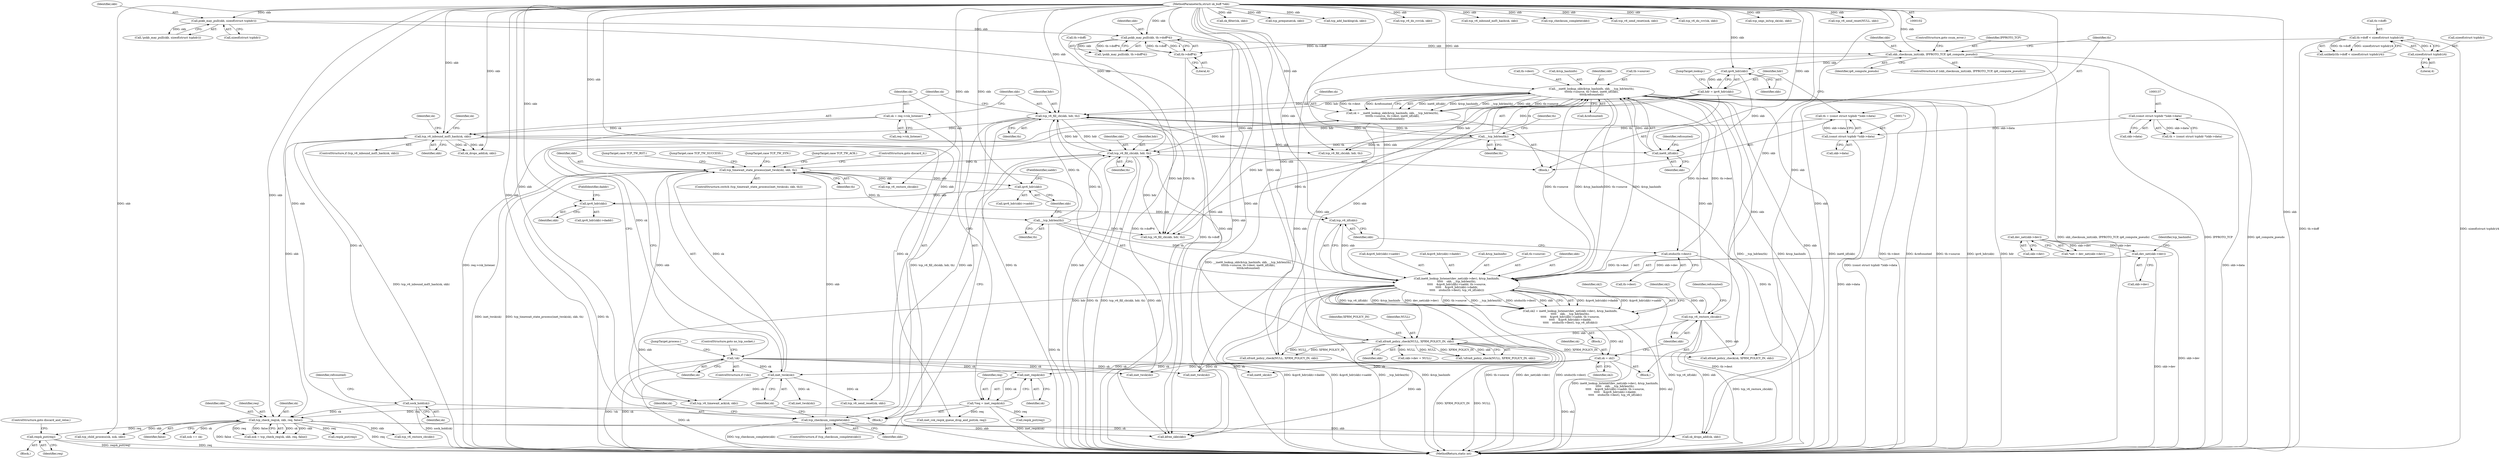 digraph "0_linux_ac6e780070e30e4c35bd395acfe9191e6268bdd3_1@pointer" {
"1000271" [label="(Call,reqsk_put(req))"];
"1000262" [label="(Call,tcp_check_req(sk, skb, req, false))"];
"1000255" [label="(Call,sock_hold(sk))"];
"1000233" [label="(Call,tcp_v6_inbound_md5_hash(sk, skb))"];
"1000223" [label="(Call,sk = req->rsk_listener)"];
"1000228" [label="(Call,tcp_v6_fill_cb(skb, hdr, th))"];
"1000182" [label="(Call,__inet6_lookup_skb(&tcp_hashinfo, skb, __tcp_hdrlen(th),\n\t\t\t\tth->source, th->dest, inet6_iif(skb),\n\t\t\t\t&refcounted))"];
"1000478" [label="(Call,inet6_lookup_listener(dev_net(skb->dev), &tcp_hashinfo,\n\t\t\t\t\t    skb, __tcp_hdrlen(th),\n\t\t\t\t\t    &ipv6_hdr(skb)->saddr, th->source,\n\t\t\t\t\t    &ipv6_hdr(skb)->daddr,\n\t\t\t\t\t    ntohs(th->dest), tcp_v6_iif(skb)))"];
"1000479" [label="(Call,dev_net(skb->dev))"];
"1000113" [label="(Call,dev_net(skb->dev))"];
"1000505" [label="(Call,tcp_v6_iif(skb))"];
"1000498" [label="(Call,ipv6_hdr(skb))"];
"1000490" [label="(Call,ipv6_hdr(skb))"];
"1000467" [label="(Call,tcp_timewait_state_process(inet_twsk(sk), skb, th))"];
"1000468" [label="(Call,inet_twsk(sk))"];
"1000199" [label="(Call,!sk)"];
"1000180" [label="(Call,sk = __inet6_lookup_skb(&tcp_hashinfo, skb, __tcp_hdrlen(th),\n\t\t\t\tth->source, th->dest, inet6_iif(skb),\n\t\t\t\t&refcounted))"];
"1000517" [label="(Call,sk = sk2)"];
"1000476" [label="(Call,sk2 = inet6_lookup_listener(dev_net(skb->dev), &tcp_hashinfo,\n\t\t\t\t\t    skb, __tcp_hdrlen(th),\n\t\t\t\t\t    &ipv6_hdr(skb)->saddr, th->source,\n\t\t\t\t\t    &ipv6_hdr(skb)->daddr,\n\t\t\t\t\t    ntohs(th->dest), tcp_v6_iif(skb)))"];
"1000459" [label="(Call,tcp_checksum_complete(skb))"];
"1000454" [label="(Call,tcp_v6_fill_cb(skb, hdr, th))"];
"1000445" [label="(Call,xfrm6_policy_check(NULL, XFRM_POLICY_IN, skb))"];
"1000520" [label="(Call,tcp_v6_restore_cb(skb))"];
"1000103" [label="(MethodParameterIn,struct sk_buff *skb)"];
"1000175" [label="(Call,hdr = ipv6_hdr(skb))"];
"1000177" [label="(Call,ipv6_hdr(skb))"];
"1000163" [label="(Call,skb_checksum_init(skb, IPPROTO_TCP, ip6_compute_pseudo))"];
"1000154" [label="(Call,pskb_may_pull(skb, th->doff*4))"];
"1000129" [label="(Call,pskb_may_pull(skb, sizeof(struct tcphdr)))"];
"1000156" [label="(Call,th->doff*4)"];
"1000143" [label="(Call,th->doff < sizeof(struct tcphdr)/4)"];
"1000147" [label="(Call,sizeof(struct tcphdr)/4)"];
"1000186" [label="(Call,__tcp_hdrlen(th))"];
"1000168" [label="(Call,th = (const struct tcphdr *)skb->data)"];
"1000170" [label="(Call,(const struct tcphdr *)skb->data)"];
"1000136" [label="(Call,(const struct tcphdr *)skb->data)"];
"1000486" [label="(Call,__tcp_hdrlen(th))"];
"1000501" [label="(Call,ntohs(th->dest))"];
"1000194" [label="(Call,inet6_iif(skb))"];
"1000218" [label="(Call,*req = inet_reqsk(sk))"];
"1000220" [label="(Call,inet_reqsk(sk))"];
"1000177" [label="(Call,ipv6_hdr(skb))"];
"1000231" [label="(Identifier,th)"];
"1000541" [label="(JumpTarget,case TCP_TW_SUCCESS:)"];
"1000498" [label="(Call,ipv6_hdr(skb))"];
"1000229" [label="(Identifier,skb)"];
"1000321" [label="(Call,tcp_v6_fill_cb(skb, hdr, th))"];
"1000114" [label="(Call,skb->dev)"];
"1000200" [label="(Identifier,sk)"];
"1000170" [label="(Call,(const struct tcphdr *)skb->data)"];
"1000500" [label="(FieldIdentifier,daddr)"];
"1000256" [label="(Identifier,sk)"];
"1000266" [label="(Identifier,false)"];
"1000147" [label="(Call,sizeof(struct tcphdr)/4)"];
"1000262" [label="(Call,tcp_check_req(sk, skb, req, false))"];
"1000484" [label="(Identifier,tcp_hashinfo)"];
"1000225" [label="(Call,req->rsk_listener)"];
"1000489" [label="(Call,ipv6_hdr(skb)->saddr)"];
"1000491" [label="(Identifier,skb)"];
"1000543" [label="(MethodReturn,static int)"];
"1000486" [label="(Call,__tcp_hdrlen(th))"];
"1000521" [label="(Identifier,skb)"];
"1000331" [label="(Call,sk_filter(sk, skb))"];
"1000487" [label="(Identifier,th)"];
"1000499" [label="(Identifier,skb)"];
"1000463" [label="(Call,inet_twsk(sk))"];
"1000178" [label="(Identifier,skb)"];
"1000199" [label="(Call,!sk)"];
"1000518" [label="(Identifier,sk)"];
"1000129" [label="(Call,pskb_may_pull(skb, sizeof(struct tcphdr)))"];
"1000188" [label="(Call,th->source)"];
"1000455" [label="(Identifier,skb)"];
"1000157" [label="(Call,th->doff)"];
"1000228" [label="(Call,tcp_v6_fill_cb(skb, hdr, th))"];
"1000134" [label="(Call,th = (const struct tcphdr *)skb->data)"];
"1000234" [label="(Identifier,sk)"];
"1000478" [label="(Call,inet6_lookup_listener(dev_net(skb->dev), &tcp_hashinfo,\n\t\t\t\t\t    skb, __tcp_hdrlen(th),\n\t\t\t\t\t    &ipv6_hdr(skb)->saddr, th->source,\n\t\t\t\t\t    &ipv6_hdr(skb)->daddr,\n\t\t\t\t\t    ntohs(th->dest), tcp_v6_iif(skb)))"];
"1000371" [label="(Call,tcp_prequeue(sk, skb))"];
"1000271" [label="(Call,reqsk_put(req))"];
"1000316" [label="(Call,xfrm6_policy_check(sk, XFRM_POLICY_IN, skb))"];
"1000381" [label="(Call,tcp_add_backlog(sk, skb))"];
"1000219" [label="(Identifier,req)"];
"1000275" [label="(Call,nsk == sk)"];
"1000445" [label="(Call,xfrm6_policy_check(NULL, XFRM_POLICY_IN, skb))"];
"1000176" [label="(Identifier,hdr)"];
"1000230" [label="(Identifier,hdr)"];
"1000505" [label="(Call,tcp_v6_iif(skb))"];
"1000195" [label="(Identifier,skb)"];
"1000179" [label="(JumpTarget,lookup:)"];
"1000474" [label="(Block,)"];
"1000180" [label="(Call,sk = __inet6_lookup_skb(&tcp_hashinfo, skb, __tcp_hdrlen(th),\n\t\t\t\tth->source, th->dest, inet6_iif(skb),\n\t\t\t\t&refcounted))"];
"1000144" [label="(Call,th->doff)"];
"1000446" [label="(Identifier,NULL)"];
"1000501" [label="(Call,ntohs(th->dest))"];
"1000508" [label="(Identifier,sk2)"];
"1000128" [label="(Call,!pskb_may_pull(skb, sizeof(struct tcphdr)))"];
"1000451" [label="(Call,inet_twsk(sk))"];
"1000407" [label="(Call,tcp_v6_fill_cb(skb, hdr, th))"];
"1000434" [label="(Call,sk_drops_add(sk, skb))"];
"1000479" [label="(Call,dev_net(skb->dev))"];
"1000519" [label="(Identifier,sk2)"];
"1000509" [label="(Block,)"];
"1000466" [label="(ControlStructure,switch (tcp_timewait_state_process(inet_twsk(sk), skb, th)))"];
"1000470" [label="(Identifier,skb)"];
"1000335" [label="(Call,skb->dev = NULL)"];
"1000131" [label="(Call,sizeof(struct tcphdr))"];
"1000476" [label="(Call,sk2 = inet6_lookup_listener(dev_net(skb->dev), &tcp_hashinfo,\n\t\t\t\t\t    skb, __tcp_hdrlen(th),\n\t\t\t\t\t    &ipv6_hdr(skb)->saddr, th->source,\n\t\t\t\t\t    &ipv6_hdr(skb)->daddr,\n\t\t\t\t\t    ntohs(th->dest), tcp_v6_iif(skb)))"];
"1000429" [label="(Call,kfree_skb(skb))"];
"1000264" [label="(Identifier,skb)"];
"1000459" [label="(Call,tcp_checksum_complete(skb))"];
"1000138" [label="(Call,skb->data)"];
"1000469" [label="(Identifier,sk)"];
"1000473" [label="(JumpTarget,case TCP_TW_SYN:)"];
"1000162" [label="(ControlStructure,if (skb_checksum_init(skb, IPPROTO_TCP, ip6_compute_pseudo)))"];
"1000202" [label="(JumpTarget,process:)"];
"1000490" [label="(Call,ipv6_hdr(skb))"];
"1000143" [label="(Call,th->doff < sizeof(struct tcphdr)/4)"];
"1000216" [label="(Block,)"];
"1000130" [label="(Identifier,skb)"];
"1000285" [label="(Call,tcp_child_process(sk, nsk, skb))"];
"1000247" [label="(Identifier,sk)"];
"1000526" [label="(JumpTarget,case TCP_TW_ACK:)"];
"1000238" [label="(Identifier,sk)"];
"1000175" [label="(Call,hdr = ipv6_hdr(skb))"];
"1000376" [label="(Call,tcp_v6_do_rcv(sk, skb))"];
"1000460" [label="(Identifier,skb)"];
"1000172" [label="(Call,skb->data)"];
"1000532" [label="(Call,tcp_v6_restore_cb(skb))"];
"1000191" [label="(Call,th->dest)"];
"1000260" [label="(Call,nsk = tcp_check_req(sk, skb, req, false))"];
"1000273" [label="(ControlStructure,goto discard_and_relse;)"];
"1000232" [label="(ControlStructure,if (tcp_v6_inbound_md5_hash(sk, skb)))"];
"1000183" [label="(Call,&tcp_hashinfo)"];
"1000251" [label="(Call,inet_csk_reqsk_queue_drop_and_put(sk, req))"];
"1000148" [label="(Call,sizeof(struct tcphdr))"];
"1000270" [label="(Block,)"];
"1000233" [label="(Call,tcp_v6_inbound_md5_hash(sk, skb))"];
"1000493" [label="(Call,th->source)"];
"1000457" [label="(Identifier,th)"];
"1000480" [label="(Call,skb->dev)"];
"1000542" [label="(ControlStructure,goto discard_it;)"];
"1000458" [label="(ControlStructure,if (tcp_checksum_complete(skb)))"];
"1000456" [label="(Identifier,hdr)"];
"1000444" [label="(Call,!xfrm6_policy_check(NULL, XFRM_POLICY_IN, skb))"];
"1000520" [label="(Call,tcp_v6_restore_cb(skb))"];
"1000198" [label="(ControlStructure,if (!sk))"];
"1000154" [label="(Call,pskb_may_pull(skb, th->doff*4))"];
"1000103" [label="(MethodParameterIn,struct sk_buff *skb)"];
"1000186" [label="(Call,__tcp_hdrlen(th))"];
"1000306" [label="(Call,inet6_sk(sk))"];
"1000326" [label="(Call,tcp_v6_inbound_md5_hash(sk, skb))"];
"1000454" [label="(Call,tcp_v6_fill_cb(skb, hdr, th))"];
"1000523" [label="(Identifier,refcounted)"];
"1000492" [label="(FieldIdentifier,saddr)"];
"1000167" [label="(ControlStructure,goto csum_error;)"];
"1000153" [label="(Call,!pskb_may_pull(skb, th->doff*4))"];
"1000185" [label="(Identifier,skb)"];
"1000412" [label="(Call,tcp_checksum_complete(skb))"];
"1000265" [label="(Identifier,req)"];
"1000155" [label="(Identifier,skb)"];
"1000220" [label="(Call,inet_reqsk(sk))"];
"1000497" [label="(Call,ipv6_hdr(skb)->daddr)"];
"1000201" [label="(ControlStructure,goto no_tcp_socket;)"];
"1000189" [label="(Identifier,th)"];
"1000168" [label="(Call,th = (const struct tcphdr *)skb->data)"];
"1000182" [label="(Call,__inet6_lookup_skb(&tcp_hashinfo, skb, __tcp_hdrlen(th),\n\t\t\t\tth->source, th->dest, inet6_iif(skb),\n\t\t\t\t&refcounted))"];
"1000272" [label="(Identifier,req)"];
"1000258" [label="(Identifier,refcounted)"];
"1000290" [label="(Call,tcp_v6_send_reset(nsk, skb))"];
"1000349" [label="(Call,tcp_v6_do_rcv(sk, skb))"];
"1000165" [label="(Identifier,IPPROTO_TCP)"];
"1000531" [label="(JumpTarget,case TCP_TW_RST:)"];
"1000281" [label="(Call,tcp_v6_restore_cb(skb))"];
"1000197" [label="(Identifier,refcounted)"];
"1000164" [label="(Identifier,skb)"];
"1000357" [label="(Call,tcp_segs_in(tcp_sk(sk), skb))"];
"1000223" [label="(Call,sk = req->rsk_listener)"];
"1000237" [label="(Call,sk_drops_add(sk, skb))"];
"1000169" [label="(Identifier,th)"];
"1000113" [label="(Call,dev_net(skb->dev))"];
"1000235" [label="(Identifier,skb)"];
"1000513" [label="(Call,inet_twsk(sk))"];
"1000263" [label="(Identifier,sk)"];
"1000194" [label="(Call,inet6_iif(skb))"];
"1000218" [label="(Call,*req = inet_reqsk(sk))"];
"1000485" [label="(Identifier,skb)"];
"1000166" [label="(Identifier,ip6_compute_pseudo)"];
"1000111" [label="(Call,*net = dev_net(skb->dev))"];
"1000448" [label="(Identifier,skb)"];
"1000160" [label="(Literal,4)"];
"1000488" [label="(Call,&ipv6_hdr(skb)->saddr)"];
"1000187" [label="(Identifier,th)"];
"1000496" [label="(Call,&ipv6_hdr(skb)->daddr)"];
"1000464" [label="(Identifier,sk)"];
"1000527" [label="(Call,tcp_v6_timewait_ack(sk, skb))"];
"1000471" [label="(Identifier,th)"];
"1000502" [label="(Call,th->dest)"];
"1000517" [label="(Call,sk = sk2)"];
"1000279" [label="(Call,reqsk_put(req))"];
"1000224" [label="(Identifier,sk)"];
"1000221" [label="(Identifier,sk)"];
"1000468" [label="(Call,inet_twsk(sk))"];
"1000425" [label="(Call,tcp_v6_send_reset(NULL, skb))"];
"1000447" [label="(Identifier,XFRM_POLICY_IN)"];
"1000181" [label="(Identifier,sk)"];
"1000150" [label="(Literal,4)"];
"1000136" [label="(Call,(const struct tcphdr *)skb->data)"];
"1000506" [label="(Identifier,skb)"];
"1000477" [label="(Identifier,sk2)"];
"1000240" [label="(Call,reqsk_put(req))"];
"1000467" [label="(Call,tcp_timewait_state_process(inet_twsk(sk), skb, th))"];
"1000402" [label="(Call,xfrm6_policy_check(NULL, XFRM_POLICY_IN, skb))"];
"1000483" [label="(Call,&tcp_hashinfo)"];
"1000142" [label="(Call,unlikely(th->doff < sizeof(struct tcphdr)/4))"];
"1000104" [label="(Block,)"];
"1000156" [label="(Call,th->doff*4)"];
"1000196" [label="(Call,&refcounted)"];
"1000534" [label="(Call,tcp_v6_send_reset(sk, skb))"];
"1000255" [label="(Call,sock_hold(sk))"];
"1000163" [label="(Call,skb_checksum_init(skb, IPPROTO_TCP, ip6_compute_pseudo))"];
"1000271" -> "1000270"  [label="AST: "];
"1000271" -> "1000272"  [label="CFG: "];
"1000272" -> "1000271"  [label="AST: "];
"1000273" -> "1000271"  [label="CFG: "];
"1000271" -> "1000543"  [label="DDG: req"];
"1000271" -> "1000543"  [label="DDG: reqsk_put(req)"];
"1000262" -> "1000271"  [label="DDG: req"];
"1000262" -> "1000260"  [label="AST: "];
"1000262" -> "1000266"  [label="CFG: "];
"1000263" -> "1000262"  [label="AST: "];
"1000264" -> "1000262"  [label="AST: "];
"1000265" -> "1000262"  [label="AST: "];
"1000266" -> "1000262"  [label="AST: "];
"1000260" -> "1000262"  [label="CFG: "];
"1000262" -> "1000543"  [label="DDG: req"];
"1000262" -> "1000543"  [label="DDG: false"];
"1000262" -> "1000260"  [label="DDG: sk"];
"1000262" -> "1000260"  [label="DDG: skb"];
"1000262" -> "1000260"  [label="DDG: req"];
"1000262" -> "1000260"  [label="DDG: false"];
"1000255" -> "1000262"  [label="DDG: sk"];
"1000233" -> "1000262"  [label="DDG: skb"];
"1000103" -> "1000262"  [label="DDG: skb"];
"1000218" -> "1000262"  [label="DDG: req"];
"1000262" -> "1000275"  [label="DDG: sk"];
"1000262" -> "1000279"  [label="DDG: req"];
"1000262" -> "1000281"  [label="DDG: skb"];
"1000262" -> "1000285"  [label="DDG: skb"];
"1000262" -> "1000434"  [label="DDG: sk"];
"1000262" -> "1000434"  [label="DDG: skb"];
"1000255" -> "1000216"  [label="AST: "];
"1000255" -> "1000256"  [label="CFG: "];
"1000256" -> "1000255"  [label="AST: "];
"1000258" -> "1000255"  [label="CFG: "];
"1000255" -> "1000543"  [label="DDG: sock_hold(sk)"];
"1000233" -> "1000255"  [label="DDG: sk"];
"1000233" -> "1000232"  [label="AST: "];
"1000233" -> "1000235"  [label="CFG: "];
"1000234" -> "1000233"  [label="AST: "];
"1000235" -> "1000233"  [label="AST: "];
"1000238" -> "1000233"  [label="CFG: "];
"1000247" -> "1000233"  [label="CFG: "];
"1000233" -> "1000543"  [label="DDG: tcp_v6_inbound_md5_hash(sk, skb)"];
"1000233" -> "1000194"  [label="DDG: skb"];
"1000223" -> "1000233"  [label="DDG: sk"];
"1000228" -> "1000233"  [label="DDG: skb"];
"1000103" -> "1000233"  [label="DDG: skb"];
"1000233" -> "1000237"  [label="DDG: sk"];
"1000233" -> "1000237"  [label="DDG: skb"];
"1000233" -> "1000251"  [label="DDG: sk"];
"1000223" -> "1000216"  [label="AST: "];
"1000223" -> "1000225"  [label="CFG: "];
"1000224" -> "1000223"  [label="AST: "];
"1000225" -> "1000223"  [label="AST: "];
"1000229" -> "1000223"  [label="CFG: "];
"1000223" -> "1000543"  [label="DDG: req->rsk_listener"];
"1000228" -> "1000216"  [label="AST: "];
"1000228" -> "1000231"  [label="CFG: "];
"1000229" -> "1000228"  [label="AST: "];
"1000230" -> "1000228"  [label="AST: "];
"1000231" -> "1000228"  [label="AST: "];
"1000234" -> "1000228"  [label="CFG: "];
"1000228" -> "1000543"  [label="DDG: tcp_v6_fill_cb(skb, hdr, th)"];
"1000228" -> "1000543"  [label="DDG: th"];
"1000228" -> "1000543"  [label="DDG: hdr"];
"1000228" -> "1000186"  [label="DDG: th"];
"1000182" -> "1000228"  [label="DDG: skb"];
"1000520" -> "1000228"  [label="DDG: skb"];
"1000103" -> "1000228"  [label="DDG: skb"];
"1000175" -> "1000228"  [label="DDG: hdr"];
"1000454" -> "1000228"  [label="DDG: hdr"];
"1000186" -> "1000228"  [label="DDG: th"];
"1000486" -> "1000228"  [label="DDG: th"];
"1000228" -> "1000321"  [label="DDG: hdr"];
"1000228" -> "1000321"  [label="DDG: th"];
"1000228" -> "1000407"  [label="DDG: hdr"];
"1000228" -> "1000454"  [label="DDG: hdr"];
"1000182" -> "1000180"  [label="AST: "];
"1000182" -> "1000196"  [label="CFG: "];
"1000183" -> "1000182"  [label="AST: "];
"1000185" -> "1000182"  [label="AST: "];
"1000186" -> "1000182"  [label="AST: "];
"1000188" -> "1000182"  [label="AST: "];
"1000191" -> "1000182"  [label="AST: "];
"1000194" -> "1000182"  [label="AST: "];
"1000196" -> "1000182"  [label="AST: "];
"1000180" -> "1000182"  [label="CFG: "];
"1000182" -> "1000543"  [label="DDG: th->source"];
"1000182" -> "1000543"  [label="DDG: __tcp_hdrlen(th)"];
"1000182" -> "1000543"  [label="DDG: inet6_iif(skb)"];
"1000182" -> "1000543"  [label="DDG: th->dest"];
"1000182" -> "1000543"  [label="DDG: &refcounted"];
"1000182" -> "1000543"  [label="DDG: &tcp_hashinfo"];
"1000182" -> "1000180"  [label="DDG: inet6_iif(skb)"];
"1000182" -> "1000180"  [label="DDG: &tcp_hashinfo"];
"1000182" -> "1000180"  [label="DDG: __tcp_hdrlen(th)"];
"1000182" -> "1000180"  [label="DDG: skb"];
"1000182" -> "1000180"  [label="DDG: th->source"];
"1000182" -> "1000180"  [label="DDG: th->dest"];
"1000182" -> "1000180"  [label="DDG: &refcounted"];
"1000478" -> "1000182"  [label="DDG: &tcp_hashinfo"];
"1000478" -> "1000182"  [label="DDG: th->source"];
"1000194" -> "1000182"  [label="DDG: skb"];
"1000103" -> "1000182"  [label="DDG: skb"];
"1000186" -> "1000182"  [label="DDG: th"];
"1000501" -> "1000182"  [label="DDG: th->dest"];
"1000182" -> "1000316"  [label="DDG: skb"];
"1000182" -> "1000402"  [label="DDG: skb"];
"1000182" -> "1000434"  [label="DDG: skb"];
"1000182" -> "1000445"  [label="DDG: skb"];
"1000182" -> "1000478"  [label="DDG: &tcp_hashinfo"];
"1000182" -> "1000478"  [label="DDG: th->source"];
"1000182" -> "1000501"  [label="DDG: th->dest"];
"1000478" -> "1000476"  [label="AST: "];
"1000478" -> "1000505"  [label="CFG: "];
"1000479" -> "1000478"  [label="AST: "];
"1000483" -> "1000478"  [label="AST: "];
"1000485" -> "1000478"  [label="AST: "];
"1000486" -> "1000478"  [label="AST: "];
"1000488" -> "1000478"  [label="AST: "];
"1000493" -> "1000478"  [label="AST: "];
"1000496" -> "1000478"  [label="AST: "];
"1000501" -> "1000478"  [label="AST: "];
"1000505" -> "1000478"  [label="AST: "];
"1000476" -> "1000478"  [label="CFG: "];
"1000478" -> "1000543"  [label="DDG: __tcp_hdrlen(th)"];
"1000478" -> "1000543"  [label="DDG: &ipv6_hdr(skb)->daddr"];
"1000478" -> "1000543"  [label="DDG: &ipv6_hdr(skb)->saddr"];
"1000478" -> "1000543"  [label="DDG: &tcp_hashinfo"];
"1000478" -> "1000543"  [label="DDG: th->source"];
"1000478" -> "1000543"  [label="DDG: dev_net(skb->dev)"];
"1000478" -> "1000543"  [label="DDG: ntohs(th->dest)"];
"1000478" -> "1000543"  [label="DDG: tcp_v6_iif(skb)"];
"1000478" -> "1000476"  [label="DDG: &ipv6_hdr(skb)->daddr"];
"1000478" -> "1000476"  [label="DDG: &ipv6_hdr(skb)->saddr"];
"1000478" -> "1000476"  [label="DDG: tcp_v6_iif(skb)"];
"1000478" -> "1000476"  [label="DDG: &tcp_hashinfo"];
"1000478" -> "1000476"  [label="DDG: dev_net(skb->dev)"];
"1000478" -> "1000476"  [label="DDG: th->source"];
"1000478" -> "1000476"  [label="DDG: __tcp_hdrlen(th)"];
"1000478" -> "1000476"  [label="DDG: ntohs(th->dest)"];
"1000478" -> "1000476"  [label="DDG: skb"];
"1000479" -> "1000478"  [label="DDG: skb->dev"];
"1000505" -> "1000478"  [label="DDG: skb"];
"1000103" -> "1000478"  [label="DDG: skb"];
"1000486" -> "1000478"  [label="DDG: th"];
"1000501" -> "1000478"  [label="DDG: th->dest"];
"1000478" -> "1000520"  [label="DDG: skb"];
"1000478" -> "1000527"  [label="DDG: skb"];
"1000479" -> "1000480"  [label="CFG: "];
"1000480" -> "1000479"  [label="AST: "];
"1000484" -> "1000479"  [label="CFG: "];
"1000479" -> "1000543"  [label="DDG: skb->dev"];
"1000113" -> "1000479"  [label="DDG: skb->dev"];
"1000113" -> "1000111"  [label="AST: "];
"1000113" -> "1000114"  [label="CFG: "];
"1000114" -> "1000113"  [label="AST: "];
"1000111" -> "1000113"  [label="CFG: "];
"1000113" -> "1000543"  [label="DDG: skb->dev"];
"1000113" -> "1000111"  [label="DDG: skb->dev"];
"1000505" -> "1000506"  [label="CFG: "];
"1000506" -> "1000505"  [label="AST: "];
"1000498" -> "1000505"  [label="DDG: skb"];
"1000103" -> "1000505"  [label="DDG: skb"];
"1000498" -> "1000497"  [label="AST: "];
"1000498" -> "1000499"  [label="CFG: "];
"1000499" -> "1000498"  [label="AST: "];
"1000500" -> "1000498"  [label="CFG: "];
"1000490" -> "1000498"  [label="DDG: skb"];
"1000103" -> "1000498"  [label="DDG: skb"];
"1000490" -> "1000489"  [label="AST: "];
"1000490" -> "1000491"  [label="CFG: "];
"1000491" -> "1000490"  [label="AST: "];
"1000492" -> "1000490"  [label="CFG: "];
"1000467" -> "1000490"  [label="DDG: skb"];
"1000103" -> "1000490"  [label="DDG: skb"];
"1000467" -> "1000466"  [label="AST: "];
"1000467" -> "1000471"  [label="CFG: "];
"1000468" -> "1000467"  [label="AST: "];
"1000470" -> "1000467"  [label="AST: "];
"1000471" -> "1000467"  [label="AST: "];
"1000473" -> "1000467"  [label="CFG: "];
"1000526" -> "1000467"  [label="CFG: "];
"1000531" -> "1000467"  [label="CFG: "];
"1000541" -> "1000467"  [label="CFG: "];
"1000542" -> "1000467"  [label="CFG: "];
"1000467" -> "1000543"  [label="DDG: inet_twsk(sk)"];
"1000467" -> "1000543"  [label="DDG: tcp_timewait_state_process(inet_twsk(sk), skb, th)"];
"1000467" -> "1000543"  [label="DDG: th"];
"1000467" -> "1000429"  [label="DDG: skb"];
"1000468" -> "1000467"  [label="DDG: sk"];
"1000459" -> "1000467"  [label="DDG: skb"];
"1000103" -> "1000467"  [label="DDG: skb"];
"1000454" -> "1000467"  [label="DDG: th"];
"1000467" -> "1000486"  [label="DDG: th"];
"1000467" -> "1000527"  [label="DDG: skb"];
"1000467" -> "1000532"  [label="DDG: skb"];
"1000468" -> "1000469"  [label="CFG: "];
"1000469" -> "1000468"  [label="AST: "];
"1000470" -> "1000468"  [label="CFG: "];
"1000468" -> "1000543"  [label="DDG: sk"];
"1000199" -> "1000468"  [label="DDG: sk"];
"1000517" -> "1000468"  [label="DDG: sk"];
"1000468" -> "1000513"  [label="DDG: sk"];
"1000468" -> "1000527"  [label="DDG: sk"];
"1000468" -> "1000534"  [label="DDG: sk"];
"1000199" -> "1000198"  [label="AST: "];
"1000199" -> "1000200"  [label="CFG: "];
"1000200" -> "1000199"  [label="AST: "];
"1000201" -> "1000199"  [label="CFG: "];
"1000202" -> "1000199"  [label="CFG: "];
"1000199" -> "1000543"  [label="DDG: sk"];
"1000199" -> "1000543"  [label="DDG: !sk"];
"1000180" -> "1000199"  [label="DDG: sk"];
"1000199" -> "1000220"  [label="DDG: sk"];
"1000199" -> "1000306"  [label="DDG: sk"];
"1000199" -> "1000451"  [label="DDG: sk"];
"1000199" -> "1000463"  [label="DDG: sk"];
"1000180" -> "1000104"  [label="AST: "];
"1000181" -> "1000180"  [label="AST: "];
"1000200" -> "1000180"  [label="CFG: "];
"1000180" -> "1000543"  [label="DDG: __inet6_lookup_skb(&tcp_hashinfo, skb, __tcp_hdrlen(th),\n\t\t\t\tth->source, th->dest, inet6_iif(skb),\n\t\t\t\t&refcounted)"];
"1000517" -> "1000509"  [label="AST: "];
"1000517" -> "1000519"  [label="CFG: "];
"1000518" -> "1000517"  [label="AST: "];
"1000519" -> "1000517"  [label="AST: "];
"1000521" -> "1000517"  [label="CFG: "];
"1000517" -> "1000543"  [label="DDG: sk2"];
"1000517" -> "1000220"  [label="DDG: sk"];
"1000517" -> "1000306"  [label="DDG: sk"];
"1000517" -> "1000451"  [label="DDG: sk"];
"1000517" -> "1000463"  [label="DDG: sk"];
"1000476" -> "1000517"  [label="DDG: sk2"];
"1000476" -> "1000474"  [label="AST: "];
"1000477" -> "1000476"  [label="AST: "];
"1000508" -> "1000476"  [label="CFG: "];
"1000476" -> "1000543"  [label="DDG: sk2"];
"1000476" -> "1000543"  [label="DDG: inet6_lookup_listener(dev_net(skb->dev), &tcp_hashinfo,\n\t\t\t\t\t    skb, __tcp_hdrlen(th),\n\t\t\t\t\t    &ipv6_hdr(skb)->saddr, th->source,\n\t\t\t\t\t    &ipv6_hdr(skb)->daddr,\n\t\t\t\t\t    ntohs(th->dest), tcp_v6_iif(skb))"];
"1000459" -> "1000458"  [label="AST: "];
"1000459" -> "1000460"  [label="CFG: "];
"1000460" -> "1000459"  [label="AST: "];
"1000464" -> "1000459"  [label="CFG: "];
"1000469" -> "1000459"  [label="CFG: "];
"1000459" -> "1000543"  [label="DDG: tcp_checksum_complete(skb)"];
"1000459" -> "1000429"  [label="DDG: skb"];
"1000454" -> "1000459"  [label="DDG: skb"];
"1000103" -> "1000459"  [label="DDG: skb"];
"1000454" -> "1000104"  [label="AST: "];
"1000454" -> "1000457"  [label="CFG: "];
"1000455" -> "1000454"  [label="AST: "];
"1000456" -> "1000454"  [label="AST: "];
"1000457" -> "1000454"  [label="AST: "];
"1000460" -> "1000454"  [label="CFG: "];
"1000454" -> "1000543"  [label="DDG: th"];
"1000454" -> "1000543"  [label="DDG: tcp_v6_fill_cb(skb, hdr, th)"];
"1000454" -> "1000543"  [label="DDG: hdr"];
"1000454" -> "1000321"  [label="DDG: hdr"];
"1000445" -> "1000454"  [label="DDG: skb"];
"1000103" -> "1000454"  [label="DDG: skb"];
"1000175" -> "1000454"  [label="DDG: hdr"];
"1000186" -> "1000454"  [label="DDG: th"];
"1000486" -> "1000454"  [label="DDG: th"];
"1000445" -> "1000444"  [label="AST: "];
"1000445" -> "1000448"  [label="CFG: "];
"1000446" -> "1000445"  [label="AST: "];
"1000447" -> "1000445"  [label="AST: "];
"1000448" -> "1000445"  [label="AST: "];
"1000444" -> "1000445"  [label="CFG: "];
"1000445" -> "1000543"  [label="DDG: XFRM_POLICY_IN"];
"1000445" -> "1000543"  [label="DDG: NULL"];
"1000445" -> "1000316"  [label="DDG: XFRM_POLICY_IN"];
"1000445" -> "1000335"  [label="DDG: NULL"];
"1000445" -> "1000402"  [label="DDG: NULL"];
"1000445" -> "1000402"  [label="DDG: XFRM_POLICY_IN"];
"1000445" -> "1000429"  [label="DDG: skb"];
"1000445" -> "1000444"  [label="DDG: NULL"];
"1000445" -> "1000444"  [label="DDG: XFRM_POLICY_IN"];
"1000445" -> "1000444"  [label="DDG: skb"];
"1000520" -> "1000445"  [label="DDG: skb"];
"1000103" -> "1000445"  [label="DDG: skb"];
"1000520" -> "1000509"  [label="AST: "];
"1000520" -> "1000521"  [label="CFG: "];
"1000521" -> "1000520"  [label="AST: "];
"1000523" -> "1000520"  [label="CFG: "];
"1000520" -> "1000543"  [label="DDG: tcp_v6_restore_cb(skb)"];
"1000520" -> "1000316"  [label="DDG: skb"];
"1000520" -> "1000434"  [label="DDG: skb"];
"1000103" -> "1000520"  [label="DDG: skb"];
"1000103" -> "1000102"  [label="AST: "];
"1000103" -> "1000543"  [label="DDG: skb"];
"1000103" -> "1000129"  [label="DDG: skb"];
"1000103" -> "1000154"  [label="DDG: skb"];
"1000103" -> "1000163"  [label="DDG: skb"];
"1000103" -> "1000177"  [label="DDG: skb"];
"1000103" -> "1000194"  [label="DDG: skb"];
"1000103" -> "1000237"  [label="DDG: skb"];
"1000103" -> "1000281"  [label="DDG: skb"];
"1000103" -> "1000285"  [label="DDG: skb"];
"1000103" -> "1000290"  [label="DDG: skb"];
"1000103" -> "1000316"  [label="DDG: skb"];
"1000103" -> "1000321"  [label="DDG: skb"];
"1000103" -> "1000326"  [label="DDG: skb"];
"1000103" -> "1000331"  [label="DDG: skb"];
"1000103" -> "1000349"  [label="DDG: skb"];
"1000103" -> "1000357"  [label="DDG: skb"];
"1000103" -> "1000371"  [label="DDG: skb"];
"1000103" -> "1000376"  [label="DDG: skb"];
"1000103" -> "1000381"  [label="DDG: skb"];
"1000103" -> "1000402"  [label="DDG: skb"];
"1000103" -> "1000407"  [label="DDG: skb"];
"1000103" -> "1000412"  [label="DDG: skb"];
"1000103" -> "1000425"  [label="DDG: skb"];
"1000103" -> "1000429"  [label="DDG: skb"];
"1000103" -> "1000434"  [label="DDG: skb"];
"1000103" -> "1000527"  [label="DDG: skb"];
"1000103" -> "1000532"  [label="DDG: skb"];
"1000103" -> "1000534"  [label="DDG: skb"];
"1000175" -> "1000104"  [label="AST: "];
"1000175" -> "1000177"  [label="CFG: "];
"1000176" -> "1000175"  [label="AST: "];
"1000177" -> "1000175"  [label="AST: "];
"1000179" -> "1000175"  [label="CFG: "];
"1000175" -> "1000543"  [label="DDG: hdr"];
"1000175" -> "1000543"  [label="DDG: ipv6_hdr(skb)"];
"1000177" -> "1000175"  [label="DDG: skb"];
"1000175" -> "1000321"  [label="DDG: hdr"];
"1000175" -> "1000407"  [label="DDG: hdr"];
"1000177" -> "1000178"  [label="CFG: "];
"1000178" -> "1000177"  [label="AST: "];
"1000163" -> "1000177"  [label="DDG: skb"];
"1000177" -> "1000194"  [label="DDG: skb"];
"1000163" -> "1000162"  [label="AST: "];
"1000163" -> "1000166"  [label="CFG: "];
"1000164" -> "1000163"  [label="AST: "];
"1000165" -> "1000163"  [label="AST: "];
"1000166" -> "1000163"  [label="AST: "];
"1000167" -> "1000163"  [label="CFG: "];
"1000169" -> "1000163"  [label="CFG: "];
"1000163" -> "1000543"  [label="DDG: ip6_compute_pseudo"];
"1000163" -> "1000543"  [label="DDG: skb_checksum_init(skb, IPPROTO_TCP, ip6_compute_pseudo)"];
"1000163" -> "1000543"  [label="DDG: IPPROTO_TCP"];
"1000154" -> "1000163"  [label="DDG: skb"];
"1000163" -> "1000429"  [label="DDG: skb"];
"1000154" -> "1000153"  [label="AST: "];
"1000154" -> "1000156"  [label="CFG: "];
"1000155" -> "1000154"  [label="AST: "];
"1000156" -> "1000154"  [label="AST: "];
"1000153" -> "1000154"  [label="CFG: "];
"1000154" -> "1000543"  [label="DDG: th->doff*4"];
"1000154" -> "1000153"  [label="DDG: skb"];
"1000154" -> "1000153"  [label="DDG: th->doff*4"];
"1000129" -> "1000154"  [label="DDG: skb"];
"1000156" -> "1000154"  [label="DDG: th->doff"];
"1000156" -> "1000154"  [label="DDG: 4"];
"1000154" -> "1000429"  [label="DDG: skb"];
"1000129" -> "1000128"  [label="AST: "];
"1000129" -> "1000131"  [label="CFG: "];
"1000130" -> "1000129"  [label="AST: "];
"1000131" -> "1000129"  [label="AST: "];
"1000128" -> "1000129"  [label="CFG: "];
"1000129" -> "1000128"  [label="DDG: skb"];
"1000129" -> "1000429"  [label="DDG: skb"];
"1000156" -> "1000160"  [label="CFG: "];
"1000157" -> "1000156"  [label="AST: "];
"1000160" -> "1000156"  [label="AST: "];
"1000156" -> "1000543"  [label="DDG: th->doff"];
"1000143" -> "1000156"  [label="DDG: th->doff"];
"1000143" -> "1000142"  [label="AST: "];
"1000143" -> "1000147"  [label="CFG: "];
"1000144" -> "1000143"  [label="AST: "];
"1000147" -> "1000143"  [label="AST: "];
"1000142" -> "1000143"  [label="CFG: "];
"1000143" -> "1000543"  [label="DDG: th->doff"];
"1000143" -> "1000543"  [label="DDG: sizeof(struct tcphdr)/4"];
"1000143" -> "1000142"  [label="DDG: th->doff"];
"1000143" -> "1000142"  [label="DDG: sizeof(struct tcphdr)/4"];
"1000147" -> "1000143"  [label="DDG: 4"];
"1000147" -> "1000150"  [label="CFG: "];
"1000148" -> "1000147"  [label="AST: "];
"1000150" -> "1000147"  [label="AST: "];
"1000186" -> "1000187"  [label="CFG: "];
"1000187" -> "1000186"  [label="AST: "];
"1000189" -> "1000186"  [label="CFG: "];
"1000186" -> "1000543"  [label="DDG: th"];
"1000168" -> "1000186"  [label="DDG: th"];
"1000186" -> "1000321"  [label="DDG: th"];
"1000186" -> "1000407"  [label="DDG: th"];
"1000168" -> "1000104"  [label="AST: "];
"1000168" -> "1000170"  [label="CFG: "];
"1000169" -> "1000168"  [label="AST: "];
"1000170" -> "1000168"  [label="AST: "];
"1000176" -> "1000168"  [label="CFG: "];
"1000168" -> "1000543"  [label="DDG: (const struct tcphdr *)skb->data"];
"1000170" -> "1000168"  [label="DDG: skb->data"];
"1000170" -> "1000172"  [label="CFG: "];
"1000171" -> "1000170"  [label="AST: "];
"1000172" -> "1000170"  [label="AST: "];
"1000170" -> "1000543"  [label="DDG: skb->data"];
"1000136" -> "1000170"  [label="DDG: skb->data"];
"1000136" -> "1000134"  [label="AST: "];
"1000136" -> "1000138"  [label="CFG: "];
"1000137" -> "1000136"  [label="AST: "];
"1000138" -> "1000136"  [label="AST: "];
"1000134" -> "1000136"  [label="CFG: "];
"1000136" -> "1000543"  [label="DDG: skb->data"];
"1000136" -> "1000134"  [label="DDG: skb->data"];
"1000486" -> "1000487"  [label="CFG: "];
"1000487" -> "1000486"  [label="AST: "];
"1000491" -> "1000486"  [label="CFG: "];
"1000486" -> "1000543"  [label="DDG: th"];
"1000486" -> "1000321"  [label="DDG: th"];
"1000501" -> "1000502"  [label="CFG: "];
"1000502" -> "1000501"  [label="AST: "];
"1000506" -> "1000501"  [label="CFG: "];
"1000501" -> "1000543"  [label="DDG: th->dest"];
"1000194" -> "1000195"  [label="CFG: "];
"1000195" -> "1000194"  [label="AST: "];
"1000197" -> "1000194"  [label="CFG: "];
"1000218" -> "1000216"  [label="AST: "];
"1000218" -> "1000220"  [label="CFG: "];
"1000219" -> "1000218"  [label="AST: "];
"1000220" -> "1000218"  [label="AST: "];
"1000224" -> "1000218"  [label="CFG: "];
"1000218" -> "1000543"  [label="DDG: inet_reqsk(sk)"];
"1000220" -> "1000218"  [label="DDG: sk"];
"1000218" -> "1000240"  [label="DDG: req"];
"1000218" -> "1000251"  [label="DDG: req"];
"1000220" -> "1000221"  [label="CFG: "];
"1000221" -> "1000220"  [label="AST: "];
}
